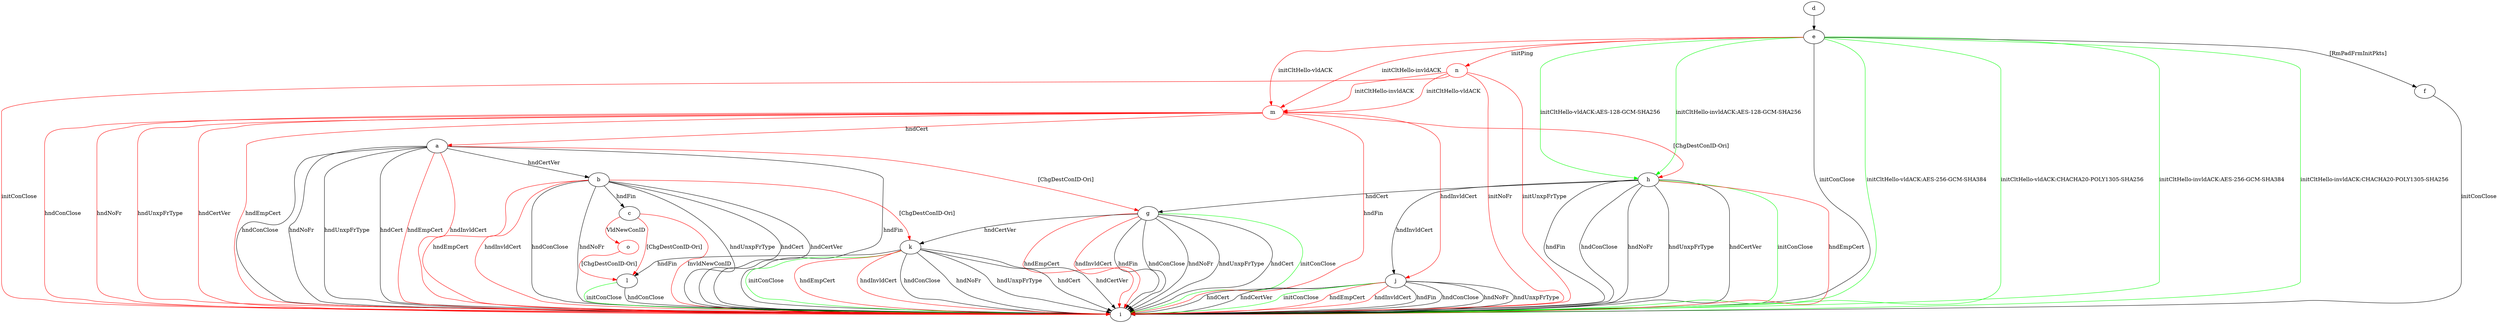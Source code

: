 digraph "" {
	a -> b	[key=0,
		label="hndCertVer "];
	a -> g	[key=0,
		color=red,
		label="[ChgDestConID-Ori] "];
	a -> i	[key=0,
		label="hndFin "];
	a -> i	[key=1,
		label="hndConClose "];
	a -> i	[key=2,
		label="hndNoFr "];
	a -> i	[key=3,
		label="hndUnxpFrType "];
	a -> i	[key=4,
		label="hndCert "];
	a -> i	[key=5,
		color=red,
		label="hndEmpCert "];
	a -> i	[key=6,
		color=red,
		label="hndInvldCert "];
	b -> c	[key=0,
		label="hndFin "];
	b -> i	[key=0,
		label="hndConClose "];
	b -> i	[key=1,
		label="hndNoFr "];
	b -> i	[key=2,
		label="hndUnxpFrType "];
	b -> i	[key=3,
		label="hndCert "];
	b -> i	[key=4,
		label="hndCertVer "];
	b -> i	[key=5,
		color=red,
		label="hndEmpCert "];
	b -> i	[key=6,
		color=red,
		label="hndInvldCert "];
	b -> k	[key=0,
		color=red,
		label="[ChgDestConID-Ori] "];
	c -> i	[key=0,
		color=red,
		label="InvldNewConID "];
	c -> l	[key=0,
		color=red,
		label="[ChgDestConID-Ori] "];
	o	[color=red];
	c -> o	[key=0,
		color=red,
		label="VldNewConID "];
	d -> e	[key=0];
	e -> f	[key=0,
		label="[RmPadFrmInitPkts] "];
	e -> h	[key=0,
		color=green,
		label="initCltHello-vldACK:AES-128-GCM-SHA256 "];
	e -> h	[key=1,
		color=green,
		label="initCltHello-invldACK:AES-128-GCM-SHA256 "];
	e -> i	[key=0,
		label="initConClose "];
	e -> i	[key=1,
		color=green,
		label="initCltHello-vldACK:AES-256-GCM-SHA384 "];
	e -> i	[key=2,
		color=green,
		label="initCltHello-vldACK:CHACHA20-POLY1305-SHA256 "];
	e -> i	[key=3,
		color=green,
		label="initCltHello-invldACK:AES-256-GCM-SHA384 "];
	e -> i	[key=4,
		color=green,
		label="initCltHello-invldACK:CHACHA20-POLY1305-SHA256 "];
	m	[color=red];
	e -> m	[key=0,
		color=red,
		label="initCltHello-vldACK "];
	e -> m	[key=1,
		color=red,
		label="initCltHello-invldACK "];
	n	[color=red];
	e -> n	[key=0,
		color=red,
		label="initPing "];
	f -> i	[key=0,
		label="initConClose "];
	g -> i	[key=0,
		label="hndFin "];
	g -> i	[key=1,
		label="hndConClose "];
	g -> i	[key=2,
		label="hndNoFr "];
	g -> i	[key=3,
		label="hndUnxpFrType "];
	g -> i	[key=4,
		label="hndCert "];
	g -> i	[key=5,
		color=green,
		label="initConClose "];
	g -> i	[key=6,
		color=red,
		label="hndEmpCert "];
	g -> i	[key=7,
		color=red,
		label="hndInvldCert "];
	g -> k	[key=0,
		label="hndCertVer "];
	h -> g	[key=0,
		label="hndCert "];
	h -> i	[key=0,
		label="hndFin "];
	h -> i	[key=1,
		label="hndConClose "];
	h -> i	[key=2,
		label="hndNoFr "];
	h -> i	[key=3,
		label="hndUnxpFrType "];
	h -> i	[key=4,
		label="hndCertVer "];
	h -> i	[key=5,
		color=green,
		label="initConClose "];
	h -> i	[key=6,
		color=red,
		label="hndEmpCert "];
	h -> j	[key=0,
		label="hndInvldCert "];
	j -> i	[key=0,
		label="hndFin "];
	j -> i	[key=1,
		label="hndConClose "];
	j -> i	[key=2,
		label="hndNoFr "];
	j -> i	[key=3,
		label="hndUnxpFrType "];
	j -> i	[key=4,
		label="hndCert "];
	j -> i	[key=5,
		label="hndCertVer "];
	j -> i	[key=6,
		color=green,
		label="initConClose "];
	j -> i	[key=7,
		color=red,
		label="hndEmpCert "];
	j -> i	[key=8,
		color=red,
		label="hndInvldCert "];
	k -> i	[key=0,
		label="hndConClose "];
	k -> i	[key=1,
		label="hndNoFr "];
	k -> i	[key=2,
		label="hndUnxpFrType "];
	k -> i	[key=3,
		label="hndCert "];
	k -> i	[key=4,
		label="hndCertVer "];
	k -> i	[key=5,
		color=green,
		label="initConClose "];
	k -> i	[key=6,
		color=red,
		label="hndEmpCert "];
	k -> i	[key=7,
		color=red,
		label="hndInvldCert "];
	k -> l	[key=0,
		label="hndFin "];
	l -> i	[key=0,
		label="hndConClose "];
	l -> i	[key=1,
		color=green,
		label="initConClose "];
	m -> a	[key=0,
		color=red,
		label="hndCert "];
	m -> h	[key=0,
		color=red,
		label="[ChgDestConID-Ori] "];
	m -> i	[key=0,
		color=red,
		label="hndFin "];
	m -> i	[key=1,
		color=red,
		label="hndConClose "];
	m -> i	[key=2,
		color=red,
		label="hndNoFr "];
	m -> i	[key=3,
		color=red,
		label="hndUnxpFrType "];
	m -> i	[key=4,
		color=red,
		label="hndCertVer "];
	m -> i	[key=5,
		color=red,
		label="hndEmpCert "];
	m -> j	[key=0,
		color=red,
		label="hndInvldCert "];
	n -> i	[key=0,
		color=red,
		label="initConClose "];
	n -> i	[key=1,
		color=red,
		label="initNoFr "];
	n -> i	[key=2,
		color=red,
		label="initUnxpFrType "];
	n -> m	[key=0,
		color=red,
		label="initCltHello-vldACK "];
	n -> m	[key=1,
		color=red,
		label="initCltHello-invldACK "];
	o -> l	[key=0,
		color=red,
		label="[ChgDestConID-Ori] "];
}
